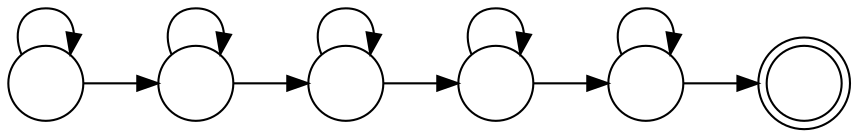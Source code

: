 digraph hmm_left_right {
  rankdir = LR;
  node [shape = "circle", label = ""]; a b c d e;
  node [shape = "doublecircle"]; f;
  a -> b -> c -> d -> e -> f;
  a -> a;
  b -> b;
  c -> c;
  d -> d;
  e -> e;
}
